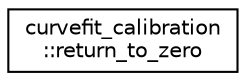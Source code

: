 digraph "Graphical Class Hierarchy"
{
  edge [fontname="Helvetica",fontsize="10",labelfontname="Helvetica",labelfontsize="10"];
  node [fontname="Helvetica",fontsize="10",shape=record];
  rankdir="LR";
  Node0 [label="curvefit_calibration\l::return_to_zero",height=0.2,width=0.4,color="black", fillcolor="white", style="filled",URL="$interfacecurvefit__calibration_1_1return__to__zero.html",tooltip="Computes the return to zero error in an ascending/descending data set. "];
}
